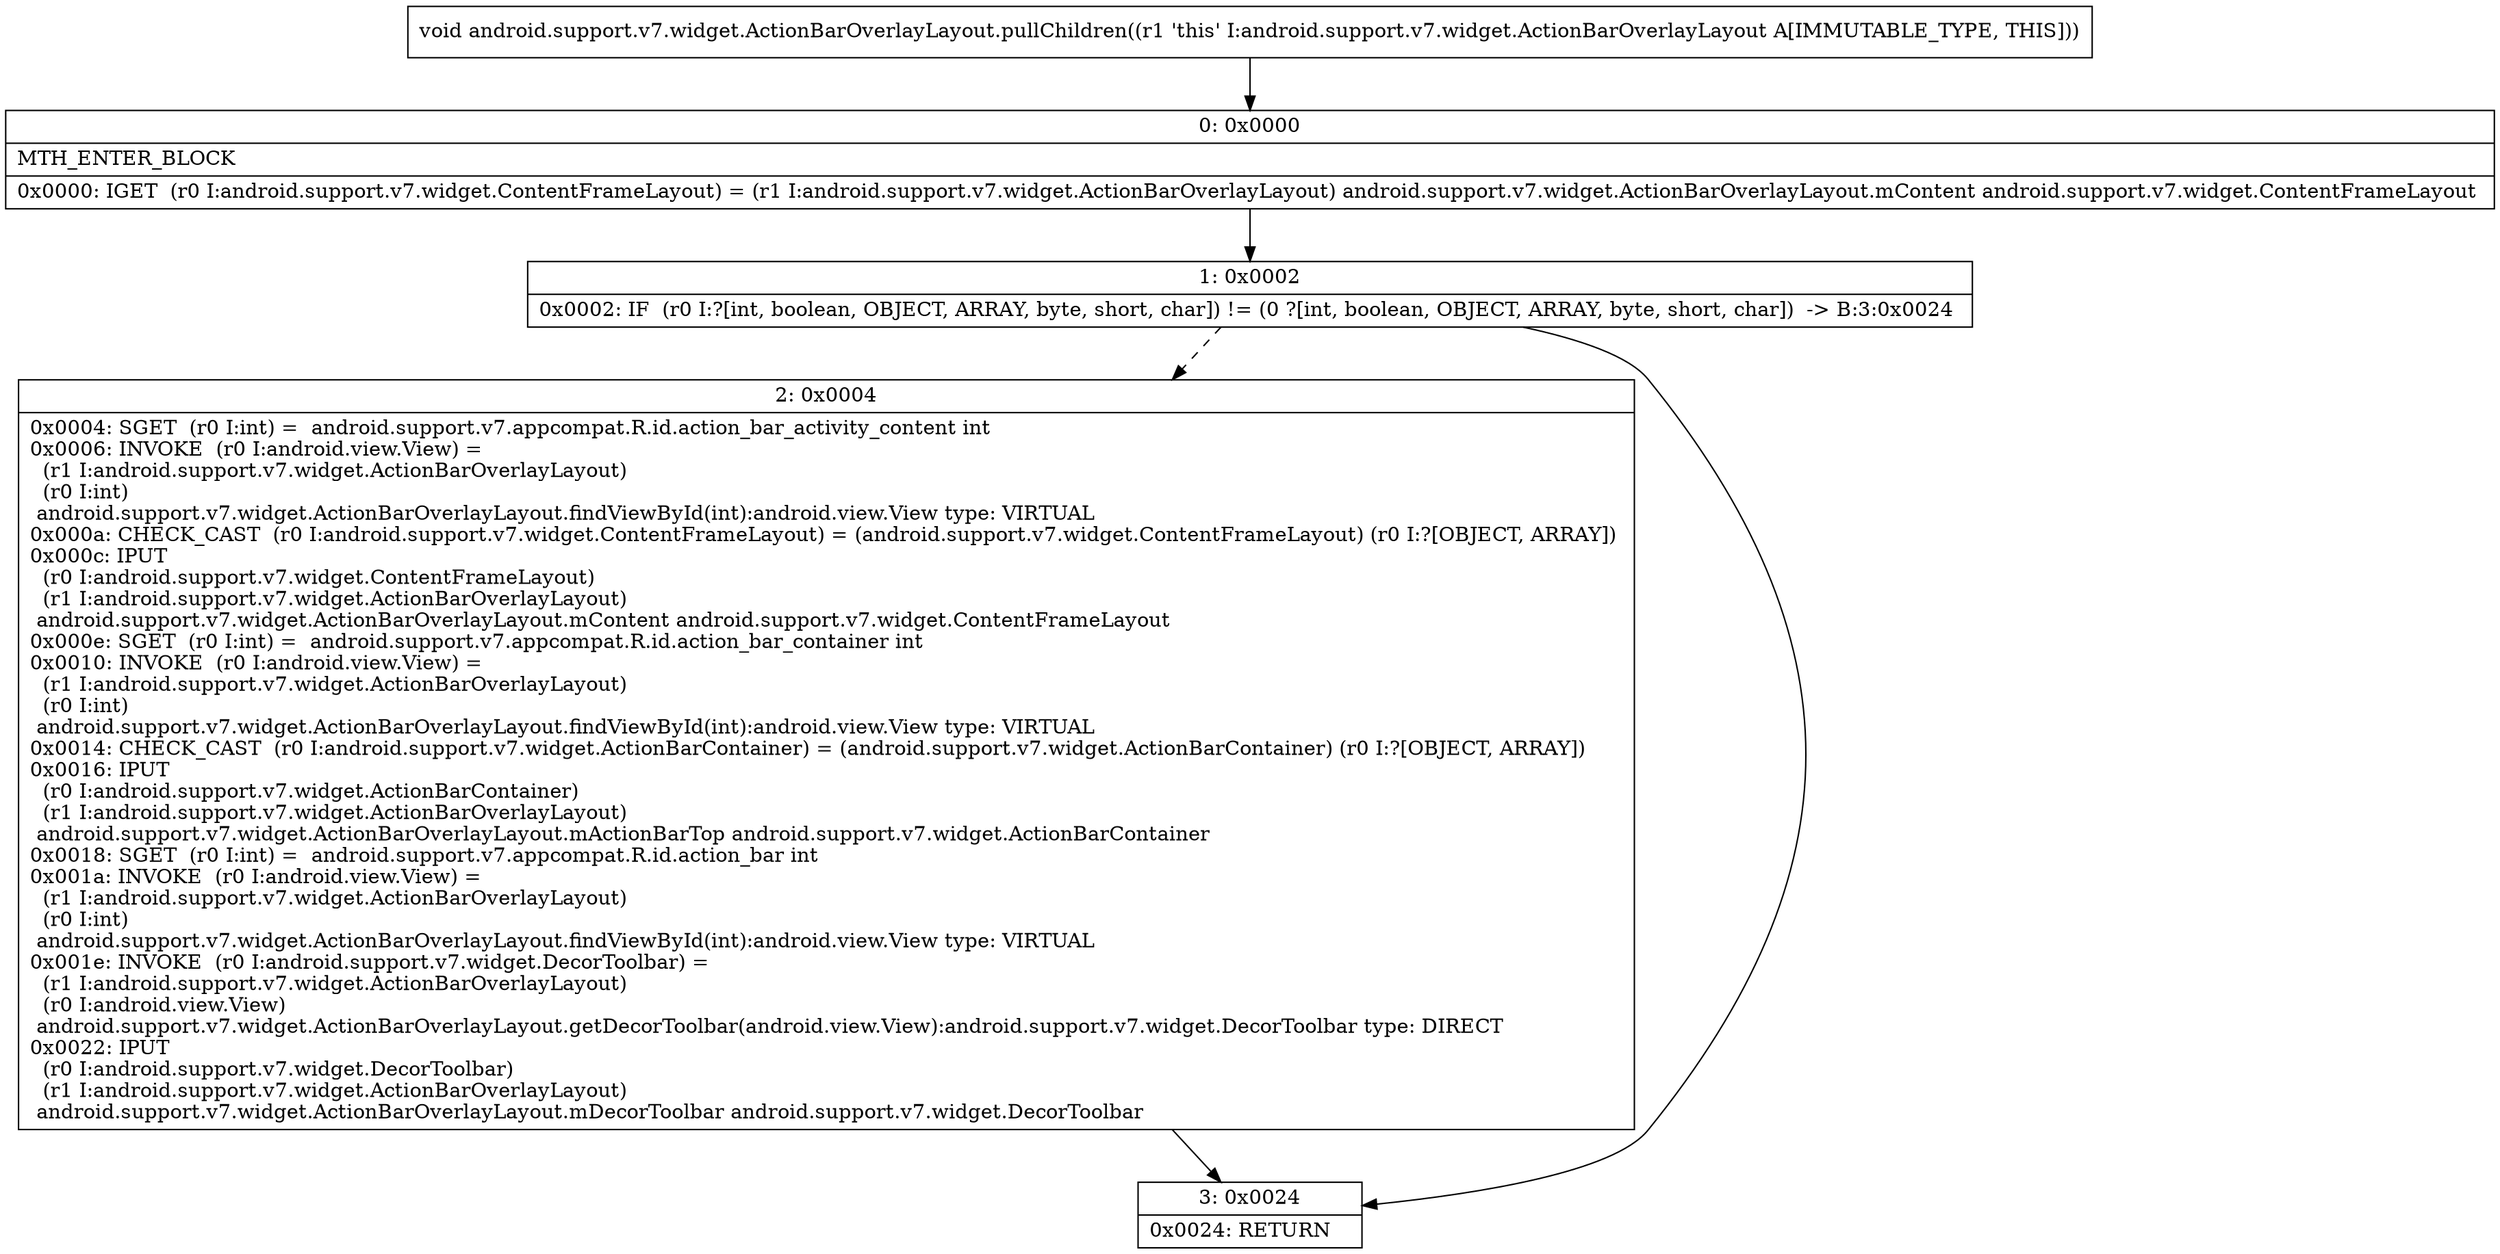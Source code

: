 digraph "CFG forandroid.support.v7.widget.ActionBarOverlayLayout.pullChildren()V" {
Node_0 [shape=record,label="{0\:\ 0x0000|MTH_ENTER_BLOCK\l|0x0000: IGET  (r0 I:android.support.v7.widget.ContentFrameLayout) = (r1 I:android.support.v7.widget.ActionBarOverlayLayout) android.support.v7.widget.ActionBarOverlayLayout.mContent android.support.v7.widget.ContentFrameLayout \l}"];
Node_1 [shape=record,label="{1\:\ 0x0002|0x0002: IF  (r0 I:?[int, boolean, OBJECT, ARRAY, byte, short, char]) != (0 ?[int, boolean, OBJECT, ARRAY, byte, short, char])  \-\> B:3:0x0024 \l}"];
Node_2 [shape=record,label="{2\:\ 0x0004|0x0004: SGET  (r0 I:int) =  android.support.v7.appcompat.R.id.action_bar_activity_content int \l0x0006: INVOKE  (r0 I:android.view.View) = \l  (r1 I:android.support.v7.widget.ActionBarOverlayLayout)\l  (r0 I:int)\l android.support.v7.widget.ActionBarOverlayLayout.findViewById(int):android.view.View type: VIRTUAL \l0x000a: CHECK_CAST  (r0 I:android.support.v7.widget.ContentFrameLayout) = (android.support.v7.widget.ContentFrameLayout) (r0 I:?[OBJECT, ARRAY]) \l0x000c: IPUT  \l  (r0 I:android.support.v7.widget.ContentFrameLayout)\l  (r1 I:android.support.v7.widget.ActionBarOverlayLayout)\l android.support.v7.widget.ActionBarOverlayLayout.mContent android.support.v7.widget.ContentFrameLayout \l0x000e: SGET  (r0 I:int) =  android.support.v7.appcompat.R.id.action_bar_container int \l0x0010: INVOKE  (r0 I:android.view.View) = \l  (r1 I:android.support.v7.widget.ActionBarOverlayLayout)\l  (r0 I:int)\l android.support.v7.widget.ActionBarOverlayLayout.findViewById(int):android.view.View type: VIRTUAL \l0x0014: CHECK_CAST  (r0 I:android.support.v7.widget.ActionBarContainer) = (android.support.v7.widget.ActionBarContainer) (r0 I:?[OBJECT, ARRAY]) \l0x0016: IPUT  \l  (r0 I:android.support.v7.widget.ActionBarContainer)\l  (r1 I:android.support.v7.widget.ActionBarOverlayLayout)\l android.support.v7.widget.ActionBarOverlayLayout.mActionBarTop android.support.v7.widget.ActionBarContainer \l0x0018: SGET  (r0 I:int) =  android.support.v7.appcompat.R.id.action_bar int \l0x001a: INVOKE  (r0 I:android.view.View) = \l  (r1 I:android.support.v7.widget.ActionBarOverlayLayout)\l  (r0 I:int)\l android.support.v7.widget.ActionBarOverlayLayout.findViewById(int):android.view.View type: VIRTUAL \l0x001e: INVOKE  (r0 I:android.support.v7.widget.DecorToolbar) = \l  (r1 I:android.support.v7.widget.ActionBarOverlayLayout)\l  (r0 I:android.view.View)\l android.support.v7.widget.ActionBarOverlayLayout.getDecorToolbar(android.view.View):android.support.v7.widget.DecorToolbar type: DIRECT \l0x0022: IPUT  \l  (r0 I:android.support.v7.widget.DecorToolbar)\l  (r1 I:android.support.v7.widget.ActionBarOverlayLayout)\l android.support.v7.widget.ActionBarOverlayLayout.mDecorToolbar android.support.v7.widget.DecorToolbar \l}"];
Node_3 [shape=record,label="{3\:\ 0x0024|0x0024: RETURN   \l}"];
MethodNode[shape=record,label="{void android.support.v7.widget.ActionBarOverlayLayout.pullChildren((r1 'this' I:android.support.v7.widget.ActionBarOverlayLayout A[IMMUTABLE_TYPE, THIS])) }"];
MethodNode -> Node_0;
Node_0 -> Node_1;
Node_1 -> Node_2[style=dashed];
Node_1 -> Node_3;
Node_2 -> Node_3;
}

